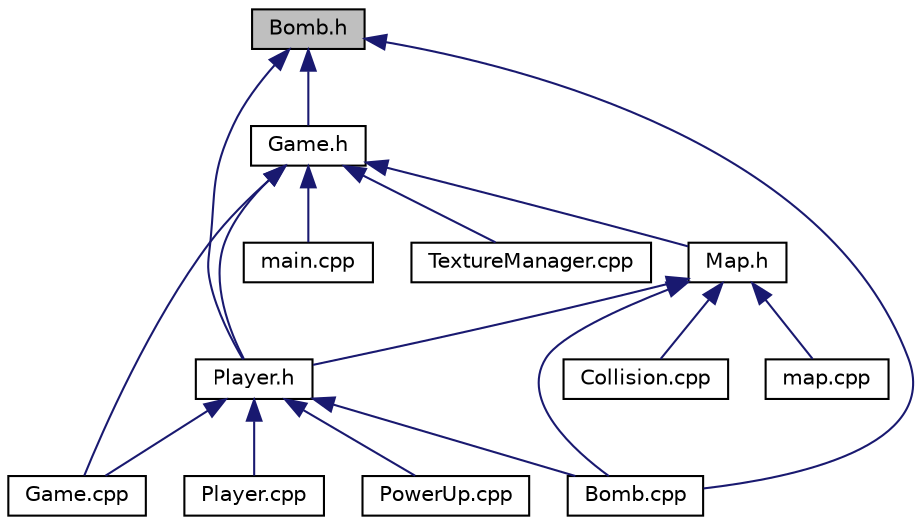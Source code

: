 digraph "Bomb.h"
{
  edge [fontname="Helvetica",fontsize="10",labelfontname="Helvetica",labelfontsize="10"];
  node [fontname="Helvetica",fontsize="10",shape=record];
  Node5 [label="Bomb.h",height=0.2,width=0.4,color="black", fillcolor="grey75", style="filled", fontcolor="black"];
  Node5 -> Node6 [dir="back",color="midnightblue",fontsize="10",style="solid",fontname="Helvetica"];
  Node6 [label="Bomb.cpp",height=0.2,width=0.4,color="black", fillcolor="white", style="filled",URL="$_bomb_8cpp.html"];
  Node5 -> Node7 [dir="back",color="midnightblue",fontsize="10",style="solid",fontname="Helvetica"];
  Node7 [label="Game.h",height=0.2,width=0.4,color="black", fillcolor="white", style="filled",URL="$_game_8h.html"];
  Node7 -> Node8 [dir="back",color="midnightblue",fontsize="10",style="solid",fontname="Helvetica"];
  Node8 [label="Map.h",height=0.2,width=0.4,color="black", fillcolor="white", style="filled",URL="$_map_8h.html"];
  Node8 -> Node6 [dir="back",color="midnightblue",fontsize="10",style="solid",fontname="Helvetica"];
  Node8 -> Node9 [dir="back",color="midnightblue",fontsize="10",style="solid",fontname="Helvetica"];
  Node9 [label="Player.h",height=0.2,width=0.4,color="black", fillcolor="white", style="filled",URL="$_player_8h.html"];
  Node9 -> Node6 [dir="back",color="midnightblue",fontsize="10",style="solid",fontname="Helvetica"];
  Node9 -> Node10 [dir="back",color="midnightblue",fontsize="10",style="solid",fontname="Helvetica"];
  Node10 [label="Game.cpp",height=0.2,width=0.4,color="black", fillcolor="white", style="filled",URL="$_game_8cpp.html"];
  Node9 -> Node11 [dir="back",color="midnightblue",fontsize="10",style="solid",fontname="Helvetica"];
  Node11 [label="Player.cpp",height=0.2,width=0.4,color="black", fillcolor="white", style="filled",URL="$_player_8cpp.html"];
  Node9 -> Node12 [dir="back",color="midnightblue",fontsize="10",style="solid",fontname="Helvetica"];
  Node12 [label="PowerUp.cpp",height=0.2,width=0.4,color="black", fillcolor="white", style="filled",URL="$_power_up_8cpp.html"];
  Node8 -> Node13 [dir="back",color="midnightblue",fontsize="10",style="solid",fontname="Helvetica"];
  Node13 [label="Collision.cpp",height=0.2,width=0.4,color="black", fillcolor="white", style="filled",URL="$_collision_8cpp.html"];
  Node8 -> Node14 [dir="back",color="midnightblue",fontsize="10",style="solid",fontname="Helvetica"];
  Node14 [label="map.cpp",height=0.2,width=0.4,color="black", fillcolor="white", style="filled",URL="$map_8cpp.html"];
  Node7 -> Node9 [dir="back",color="midnightblue",fontsize="10",style="solid",fontname="Helvetica"];
  Node7 -> Node10 [dir="back",color="midnightblue",fontsize="10",style="solid",fontname="Helvetica"];
  Node7 -> Node15 [dir="back",color="midnightblue",fontsize="10",style="solid",fontname="Helvetica"];
  Node15 [label="main.cpp",height=0.2,width=0.4,color="black", fillcolor="white", style="filled",URL="$main_8cpp.html"];
  Node7 -> Node16 [dir="back",color="midnightblue",fontsize="10",style="solid",fontname="Helvetica"];
  Node16 [label="TextureManager.cpp",height=0.2,width=0.4,color="black", fillcolor="white", style="filled",URL="$_texture_manager_8cpp.html"];
  Node5 -> Node9 [dir="back",color="midnightblue",fontsize="10",style="solid",fontname="Helvetica"];
}
